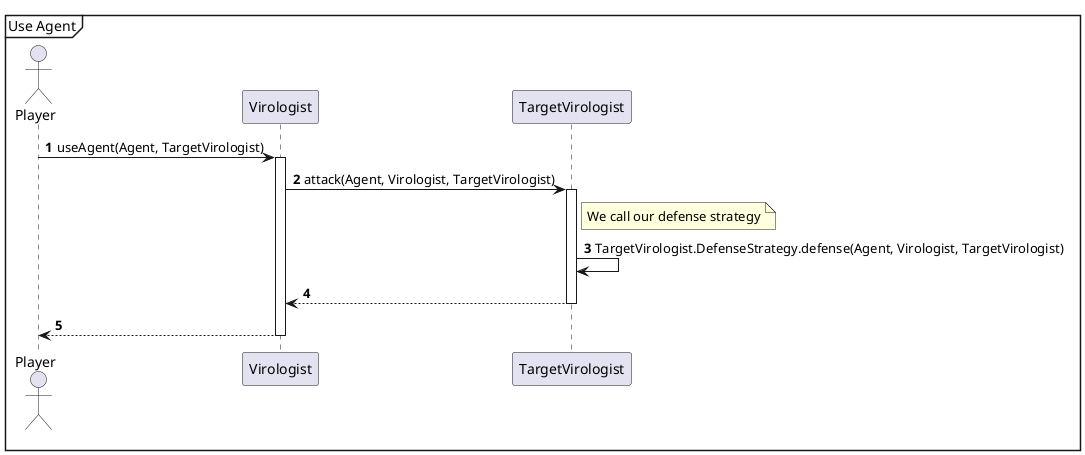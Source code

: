 @startuml
'https://plantuml.com/sequence-diagram

autonumber

mainframe Use Agent

actor Player

Player -> Virologist++: useAgent(Agent, TargetVirologist)

Virologist -> TargetVirologist++: attack(Agent, Virologist, TargetVirologist)
'Itt target minek kell?

note right TargetVirologist
    We call our defense strategy
end note

TargetVirologist -> TargetVirologist: TargetVirologist.DefenseStrategy.defense(Agent, Virologist, TargetVirologist)

TargetVirologist --> Virologist --

Virologist --> Player --
@enduml